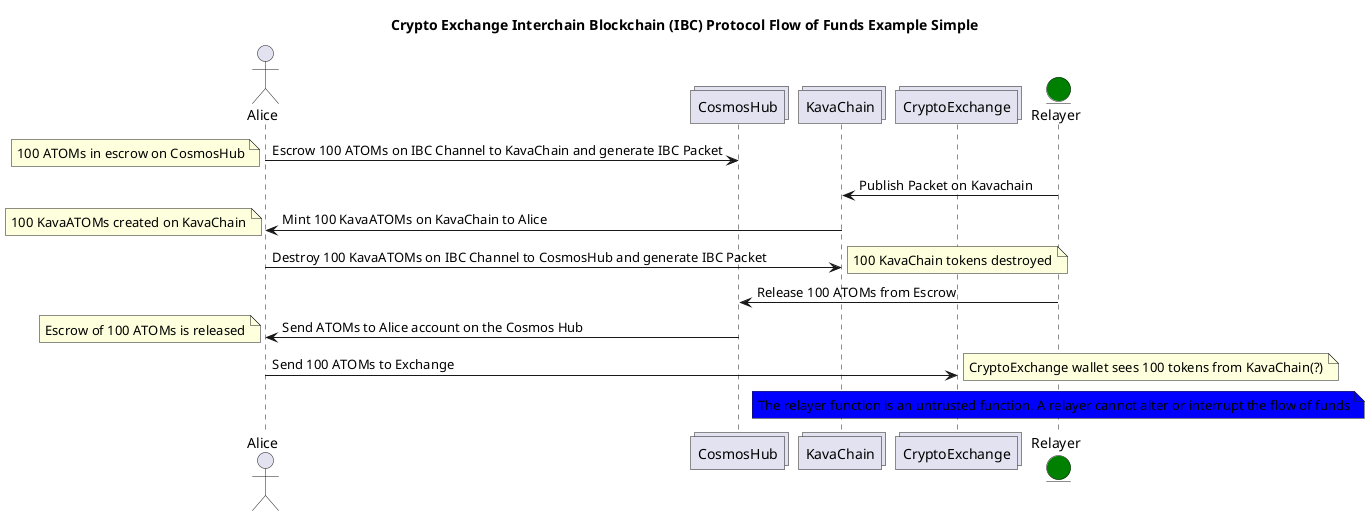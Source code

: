 @startuml
title Crypto Exchange Interchain Blockchain (IBC) Protocol Flow of Funds Example Simple
actor   Alice
Collections CosmosHub
Collections KavaChain
Collections CryptoExchange
entity Relayer #Green


Alice -> CosmosHub : Escrow 100 ATOMs on IBC Channel to KavaChain and generate IBC Packet
note left: 100 ATOMs in escrow on CosmosHub
Relayer -> KavaChain : Publish Packet on Kavachain
KavaChain -> Alice : Mint 100 KavaATOMs on KavaChain to Alice
note left: 100 KavaATOMs created on KavaChain
Alice -> KavaChain : Destroy 100 KavaATOMs on IBC Channel to CosmosHub and generate IBC Packet
note right: 100 KavaChain tokens destroyed
Relayer -> CosmosHub: Release 100 ATOMs from Escrow
CosmosHub -> Alice: Send ATOMs to Alice account on the Cosmos Hub
note left: Escrow of 100 ATOMs is released
Alice -> CryptoExchange : Send 100 ATOMs to Exchange
note right: CryptoExchange wallet sees 100 tokens from KavaChain(?)

note over Relayer #blue: The relayer function is an untrusted function. A relayer cannot alter or interrupt the flow of funds


@enduml


